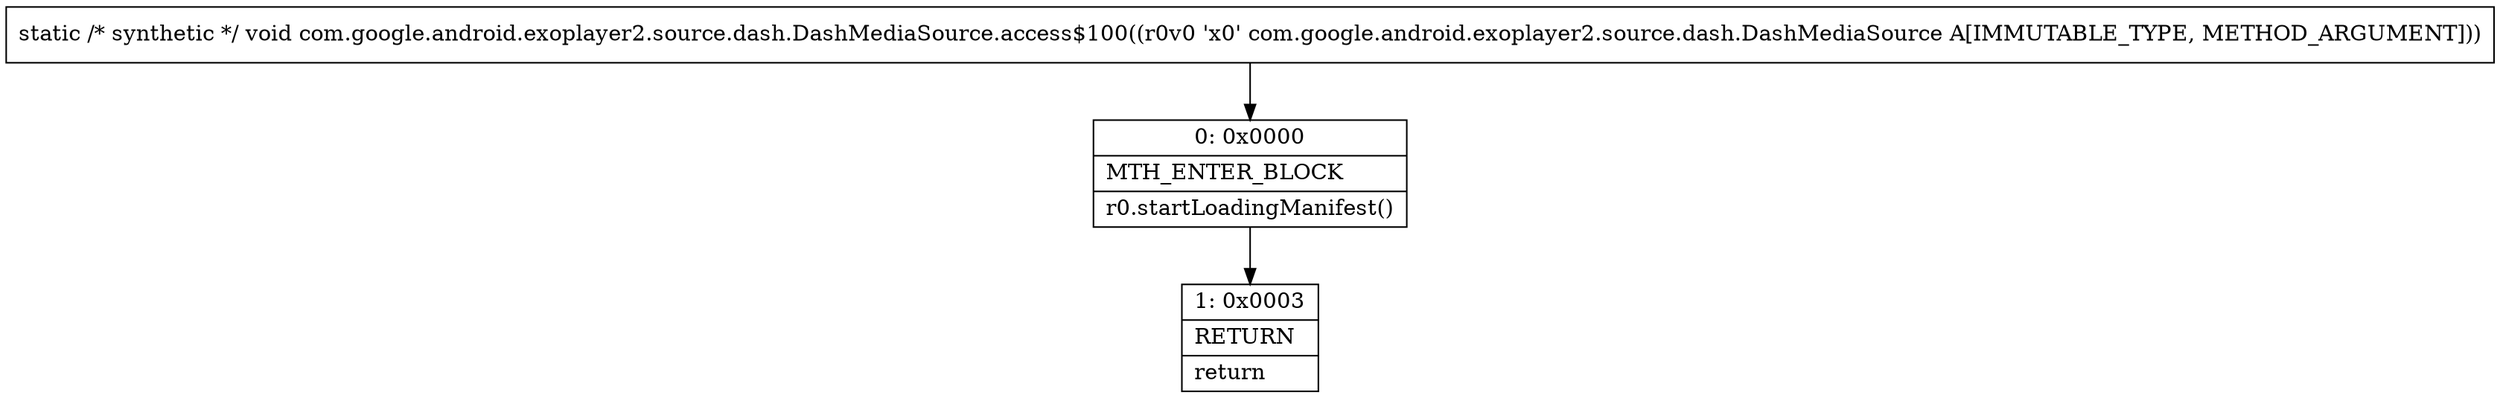 digraph "CFG forcom.google.android.exoplayer2.source.dash.DashMediaSource.access$100(Lcom\/google\/android\/exoplayer2\/source\/dash\/DashMediaSource;)V" {
Node_0 [shape=record,label="{0\:\ 0x0000|MTH_ENTER_BLOCK\l|r0.startLoadingManifest()\l}"];
Node_1 [shape=record,label="{1\:\ 0x0003|RETURN\l|return\l}"];
MethodNode[shape=record,label="{static \/* synthetic *\/ void com.google.android.exoplayer2.source.dash.DashMediaSource.access$100((r0v0 'x0' com.google.android.exoplayer2.source.dash.DashMediaSource A[IMMUTABLE_TYPE, METHOD_ARGUMENT])) }"];
MethodNode -> Node_0;
Node_0 -> Node_1;
}

